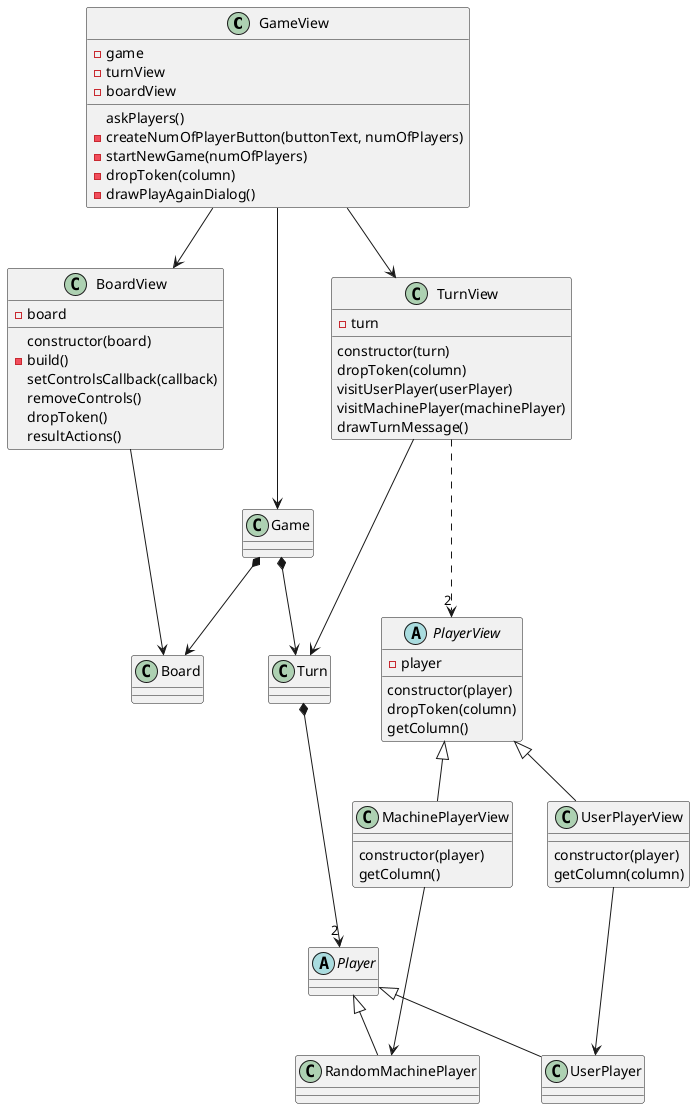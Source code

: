 @startuml
class GameView{
-game
-turnView
-boardView
askPlayers()
-createNumOfPlayerButton(buttonText, numOfPlayers)
-startNewGame(numOfPlayers)
-dropToken(column)
-drawPlayAgainDialog()
}
class TurnView{
-turn
constructor(turn)
dropToken(column)
visitUserPlayer(userPlayer)
visitMachinePlayer(machinePlayer)
drawTurnMessage()
}
class BoardView{
-board
constructor(board)
-build()
setControlsCallback(callback)
removeControls()
dropToken()
resultActions()
}
class MachinePlayerView{
constructor(player)
getColumn()
}
abstract class PlayerView{
-player
constructor(player)
dropToken(column)
getColumn()
}

class UserPlayerView{
constructor(player)
getColumn(column)
}
Abstract    class Player
class RandomMachinePlayer
class UserPlayer

GameView ---> Game
GameView --> TurnView
GameView -> BoardView
BoardView --> Board
TurnView --> Turn
Turn *---> "2" Player
Game *--> Turn
Game *--> Board
TurnView -.-> "2" PlayerView
PlayerView <|-- UserPlayerView
PlayerView <|-- MachinePlayerView
Player <|-- RandomMachinePlayer
Player <|-- UserPlayer
MachinePlayerView ---> RandomMachinePlayer
UserPlayerView ---> UserPlayer



@enduml